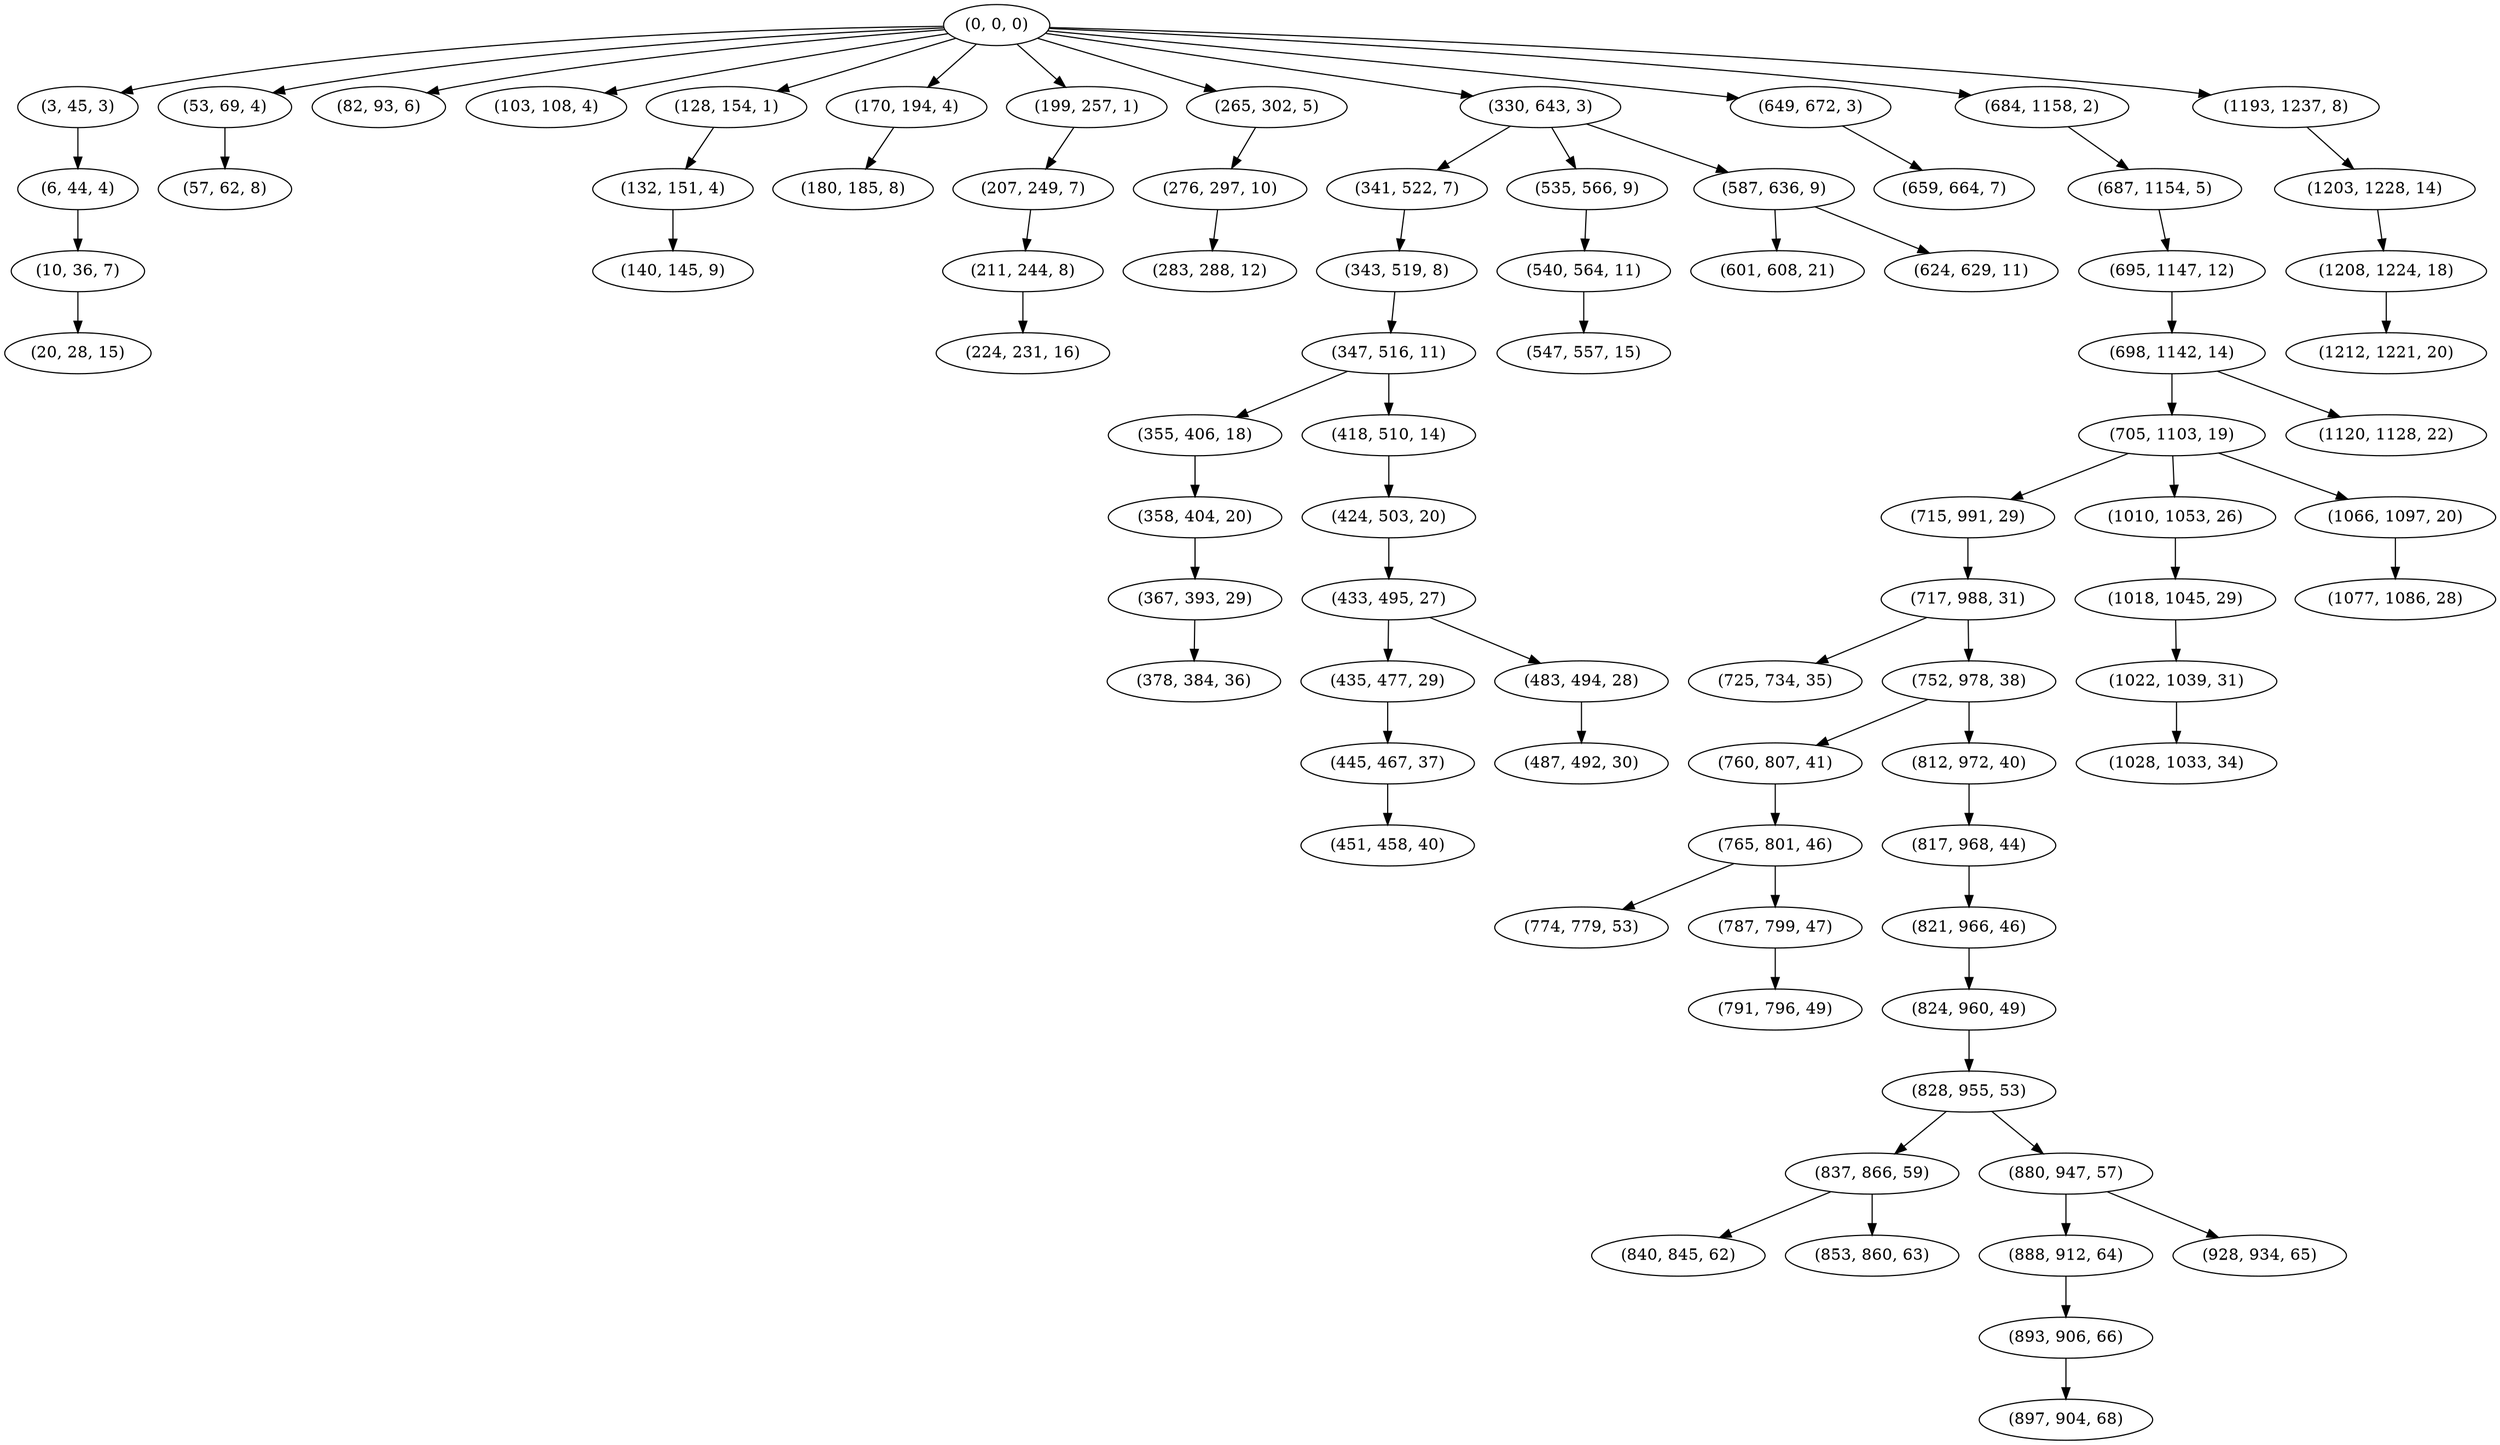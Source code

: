 digraph tree {
    "(0, 0, 0)";
    "(3, 45, 3)";
    "(6, 44, 4)";
    "(10, 36, 7)";
    "(20, 28, 15)";
    "(53, 69, 4)";
    "(57, 62, 8)";
    "(82, 93, 6)";
    "(103, 108, 4)";
    "(128, 154, 1)";
    "(132, 151, 4)";
    "(140, 145, 9)";
    "(170, 194, 4)";
    "(180, 185, 8)";
    "(199, 257, 1)";
    "(207, 249, 7)";
    "(211, 244, 8)";
    "(224, 231, 16)";
    "(265, 302, 5)";
    "(276, 297, 10)";
    "(283, 288, 12)";
    "(330, 643, 3)";
    "(341, 522, 7)";
    "(343, 519, 8)";
    "(347, 516, 11)";
    "(355, 406, 18)";
    "(358, 404, 20)";
    "(367, 393, 29)";
    "(378, 384, 36)";
    "(418, 510, 14)";
    "(424, 503, 20)";
    "(433, 495, 27)";
    "(435, 477, 29)";
    "(445, 467, 37)";
    "(451, 458, 40)";
    "(483, 494, 28)";
    "(487, 492, 30)";
    "(535, 566, 9)";
    "(540, 564, 11)";
    "(547, 557, 15)";
    "(587, 636, 9)";
    "(601, 608, 21)";
    "(624, 629, 11)";
    "(649, 672, 3)";
    "(659, 664, 7)";
    "(684, 1158, 2)";
    "(687, 1154, 5)";
    "(695, 1147, 12)";
    "(698, 1142, 14)";
    "(705, 1103, 19)";
    "(715, 991, 29)";
    "(717, 988, 31)";
    "(725, 734, 35)";
    "(752, 978, 38)";
    "(760, 807, 41)";
    "(765, 801, 46)";
    "(774, 779, 53)";
    "(787, 799, 47)";
    "(791, 796, 49)";
    "(812, 972, 40)";
    "(817, 968, 44)";
    "(821, 966, 46)";
    "(824, 960, 49)";
    "(828, 955, 53)";
    "(837, 866, 59)";
    "(840, 845, 62)";
    "(853, 860, 63)";
    "(880, 947, 57)";
    "(888, 912, 64)";
    "(893, 906, 66)";
    "(897, 904, 68)";
    "(928, 934, 65)";
    "(1010, 1053, 26)";
    "(1018, 1045, 29)";
    "(1022, 1039, 31)";
    "(1028, 1033, 34)";
    "(1066, 1097, 20)";
    "(1077, 1086, 28)";
    "(1120, 1128, 22)";
    "(1193, 1237, 8)";
    "(1203, 1228, 14)";
    "(1208, 1224, 18)";
    "(1212, 1221, 20)";
    "(0, 0, 0)" -> "(3, 45, 3)";
    "(0, 0, 0)" -> "(53, 69, 4)";
    "(0, 0, 0)" -> "(82, 93, 6)";
    "(0, 0, 0)" -> "(103, 108, 4)";
    "(0, 0, 0)" -> "(128, 154, 1)";
    "(0, 0, 0)" -> "(170, 194, 4)";
    "(0, 0, 0)" -> "(199, 257, 1)";
    "(0, 0, 0)" -> "(265, 302, 5)";
    "(0, 0, 0)" -> "(330, 643, 3)";
    "(0, 0, 0)" -> "(649, 672, 3)";
    "(0, 0, 0)" -> "(684, 1158, 2)";
    "(0, 0, 0)" -> "(1193, 1237, 8)";
    "(3, 45, 3)" -> "(6, 44, 4)";
    "(6, 44, 4)" -> "(10, 36, 7)";
    "(10, 36, 7)" -> "(20, 28, 15)";
    "(53, 69, 4)" -> "(57, 62, 8)";
    "(128, 154, 1)" -> "(132, 151, 4)";
    "(132, 151, 4)" -> "(140, 145, 9)";
    "(170, 194, 4)" -> "(180, 185, 8)";
    "(199, 257, 1)" -> "(207, 249, 7)";
    "(207, 249, 7)" -> "(211, 244, 8)";
    "(211, 244, 8)" -> "(224, 231, 16)";
    "(265, 302, 5)" -> "(276, 297, 10)";
    "(276, 297, 10)" -> "(283, 288, 12)";
    "(330, 643, 3)" -> "(341, 522, 7)";
    "(330, 643, 3)" -> "(535, 566, 9)";
    "(330, 643, 3)" -> "(587, 636, 9)";
    "(341, 522, 7)" -> "(343, 519, 8)";
    "(343, 519, 8)" -> "(347, 516, 11)";
    "(347, 516, 11)" -> "(355, 406, 18)";
    "(347, 516, 11)" -> "(418, 510, 14)";
    "(355, 406, 18)" -> "(358, 404, 20)";
    "(358, 404, 20)" -> "(367, 393, 29)";
    "(367, 393, 29)" -> "(378, 384, 36)";
    "(418, 510, 14)" -> "(424, 503, 20)";
    "(424, 503, 20)" -> "(433, 495, 27)";
    "(433, 495, 27)" -> "(435, 477, 29)";
    "(433, 495, 27)" -> "(483, 494, 28)";
    "(435, 477, 29)" -> "(445, 467, 37)";
    "(445, 467, 37)" -> "(451, 458, 40)";
    "(483, 494, 28)" -> "(487, 492, 30)";
    "(535, 566, 9)" -> "(540, 564, 11)";
    "(540, 564, 11)" -> "(547, 557, 15)";
    "(587, 636, 9)" -> "(601, 608, 21)";
    "(587, 636, 9)" -> "(624, 629, 11)";
    "(649, 672, 3)" -> "(659, 664, 7)";
    "(684, 1158, 2)" -> "(687, 1154, 5)";
    "(687, 1154, 5)" -> "(695, 1147, 12)";
    "(695, 1147, 12)" -> "(698, 1142, 14)";
    "(698, 1142, 14)" -> "(705, 1103, 19)";
    "(698, 1142, 14)" -> "(1120, 1128, 22)";
    "(705, 1103, 19)" -> "(715, 991, 29)";
    "(705, 1103, 19)" -> "(1010, 1053, 26)";
    "(705, 1103, 19)" -> "(1066, 1097, 20)";
    "(715, 991, 29)" -> "(717, 988, 31)";
    "(717, 988, 31)" -> "(725, 734, 35)";
    "(717, 988, 31)" -> "(752, 978, 38)";
    "(752, 978, 38)" -> "(760, 807, 41)";
    "(752, 978, 38)" -> "(812, 972, 40)";
    "(760, 807, 41)" -> "(765, 801, 46)";
    "(765, 801, 46)" -> "(774, 779, 53)";
    "(765, 801, 46)" -> "(787, 799, 47)";
    "(787, 799, 47)" -> "(791, 796, 49)";
    "(812, 972, 40)" -> "(817, 968, 44)";
    "(817, 968, 44)" -> "(821, 966, 46)";
    "(821, 966, 46)" -> "(824, 960, 49)";
    "(824, 960, 49)" -> "(828, 955, 53)";
    "(828, 955, 53)" -> "(837, 866, 59)";
    "(828, 955, 53)" -> "(880, 947, 57)";
    "(837, 866, 59)" -> "(840, 845, 62)";
    "(837, 866, 59)" -> "(853, 860, 63)";
    "(880, 947, 57)" -> "(888, 912, 64)";
    "(880, 947, 57)" -> "(928, 934, 65)";
    "(888, 912, 64)" -> "(893, 906, 66)";
    "(893, 906, 66)" -> "(897, 904, 68)";
    "(1010, 1053, 26)" -> "(1018, 1045, 29)";
    "(1018, 1045, 29)" -> "(1022, 1039, 31)";
    "(1022, 1039, 31)" -> "(1028, 1033, 34)";
    "(1066, 1097, 20)" -> "(1077, 1086, 28)";
    "(1193, 1237, 8)" -> "(1203, 1228, 14)";
    "(1203, 1228, 14)" -> "(1208, 1224, 18)";
    "(1208, 1224, 18)" -> "(1212, 1221, 20)";
}
